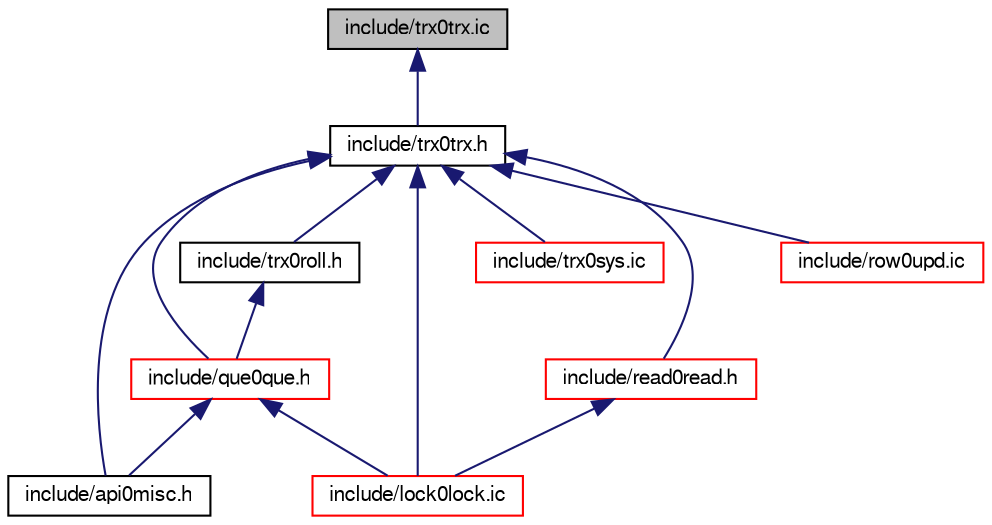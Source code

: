 digraph "include/trx0trx.ic"
{
  bgcolor="transparent";
  edge [fontname="FreeSans",fontsize="10",labelfontname="FreeSans",labelfontsize="10"];
  node [fontname="FreeSans",fontsize="10",shape=record];
  Node1 [label="include/trx0trx.ic",height=0.2,width=0.4,color="black", fillcolor="grey75", style="filled" fontcolor="black"];
  Node1 -> Node2 [dir="back",color="midnightblue",fontsize="10",style="solid",fontname="FreeSans"];
  Node2 [label="include/trx0trx.h",height=0.2,width=0.4,color="black",URL="$trx0trx_8h.html"];
  Node2 -> Node3 [dir="back",color="midnightblue",fontsize="10",style="solid",fontname="FreeSans"];
  Node3 [label="include/que0que.h",height=0.2,width=0.4,color="red",URL="$que0que_8h.html"];
  Node3 -> Node4 [dir="back",color="midnightblue",fontsize="10",style="solid",fontname="FreeSans"];
  Node4 [label="include/api0misc.h",height=0.2,width=0.4,color="black",URL="$api0misc_8h.html"];
  Node3 -> Node5 [dir="back",color="midnightblue",fontsize="10",style="solid",fontname="FreeSans"];
  Node5 [label="include/lock0lock.ic",height=0.2,width=0.4,color="red",URL="$lock0lock_8ic.html"];
  Node2 -> Node6 [dir="back",color="midnightblue",fontsize="10",style="solid",fontname="FreeSans"];
  Node6 [label="include/trx0roll.h",height=0.2,width=0.4,color="black",URL="$trx0roll_8h.html"];
  Node6 -> Node3 [dir="back",color="midnightblue",fontsize="10",style="solid",fontname="FreeSans"];
  Node2 -> Node7 [dir="back",color="midnightblue",fontsize="10",style="solid",fontname="FreeSans"];
  Node7 [label="include/trx0sys.ic",height=0.2,width=0.4,color="red",URL="$trx0sys_8ic.html"];
  Node2 -> Node4 [dir="back",color="midnightblue",fontsize="10",style="solid",fontname="FreeSans"];
  Node2 -> Node5 [dir="back",color="midnightblue",fontsize="10",style="solid",fontname="FreeSans"];
  Node2 -> Node8 [dir="back",color="midnightblue",fontsize="10",style="solid",fontname="FreeSans"];
  Node8 [label="include/read0read.h",height=0.2,width=0.4,color="red",URL="$read0read_8h.html"];
  Node8 -> Node5 [dir="back",color="midnightblue",fontsize="10",style="solid",fontname="FreeSans"];
  Node2 -> Node9 [dir="back",color="midnightblue",fontsize="10",style="solid",fontname="FreeSans"];
  Node9 [label="include/row0upd.ic",height=0.2,width=0.4,color="red",URL="$row0upd_8ic.html"];
}
